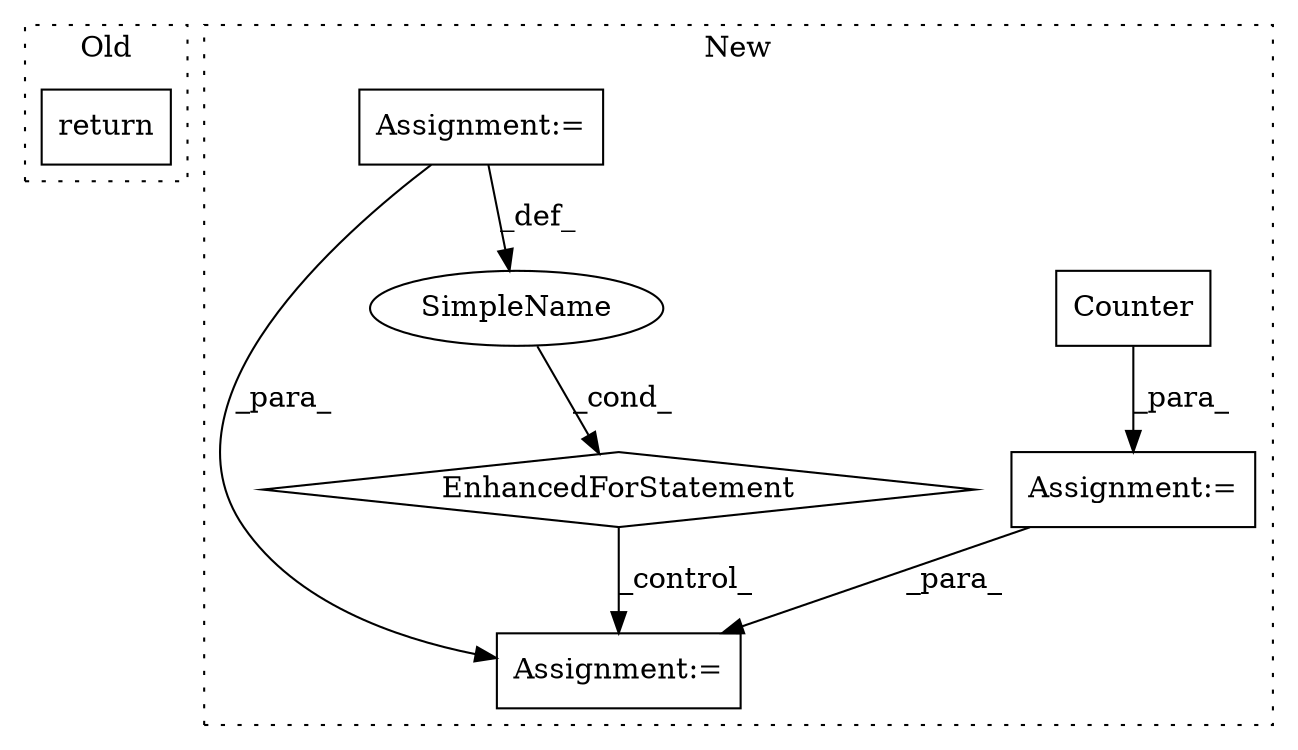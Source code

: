 digraph G {
subgraph cluster0 {
1 [label="return" a="41" s="2452" l="7" shape="box"];
label = "Old";
style="dotted";
}
subgraph cluster1 {
2 [label="Counter" a="32" s="2685" l="9" shape="box"];
3 [label="Assignment:=" a="7" s="3295" l="2" shape="box"];
4 [label="Assignment:=" a="7" s="2684" l="1" shape="box"];
5 [label="EnhancedForStatement" a="70" s="3185,3266" l="69,2" shape="diamond"];
6 [label="SimpleName" a="42" s="3261" l="1" shape="ellipse"];
7 [label="Assignment:=" a="7" s="3185,3266" l="69,2" shape="box"];
label = "New";
style="dotted";
}
2 -> 4 [label="_para_"];
4 -> 3 [label="_para_"];
5 -> 3 [label="_control_"];
6 -> 5 [label="_cond_"];
7 -> 3 [label="_para_"];
7 -> 6 [label="_def_"];
}